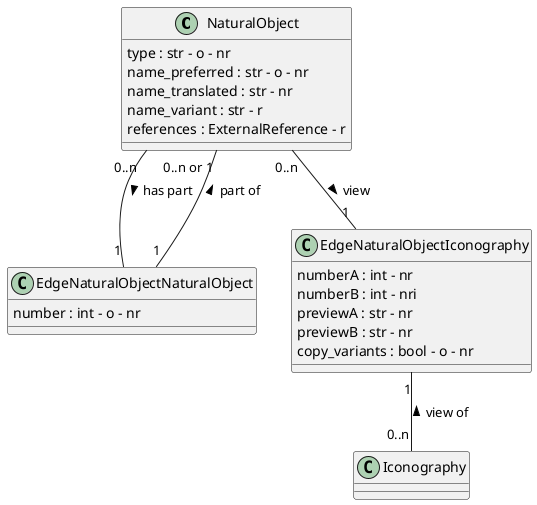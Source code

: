 @startuml 
class NaturalObject
NaturalObject : type : str - o - nr 
NaturalObject : name_preferred : str - o - nr 
NaturalObject : name_translated : str - nr 
NaturalObject : name_variant : str - r 
NaturalObject : references : ExternalReference - r 

class Iconography

class EdgeNaturalObjectNaturalObject
EdgeNaturalObjectNaturalObject : number : int - o - nr 

class EdgeNaturalObjectIconography
EdgeNaturalObjectIconography : numberA : int - nr
EdgeNaturalObjectIconography : numberB : int - nri
EdgeNaturalObjectIconography : previewA : str - nr
EdgeNaturalObjectIconography : previewB : str - nr
EdgeNaturalObjectIconography : copy_variants : bool - o - nr

NaturalObject "0..n" -- "1" EdgeNaturalObjectNaturalObject : has part >
EdgeNaturalObjectNaturalObject "1" -- "0..n or 1" NaturalObject: part of >

NaturalObject "0..n" -- "1" EdgeNaturalObjectIconography : view >
EdgeNaturalObjectIconography "1" -- "0..n" Iconography : view of <


@enduml